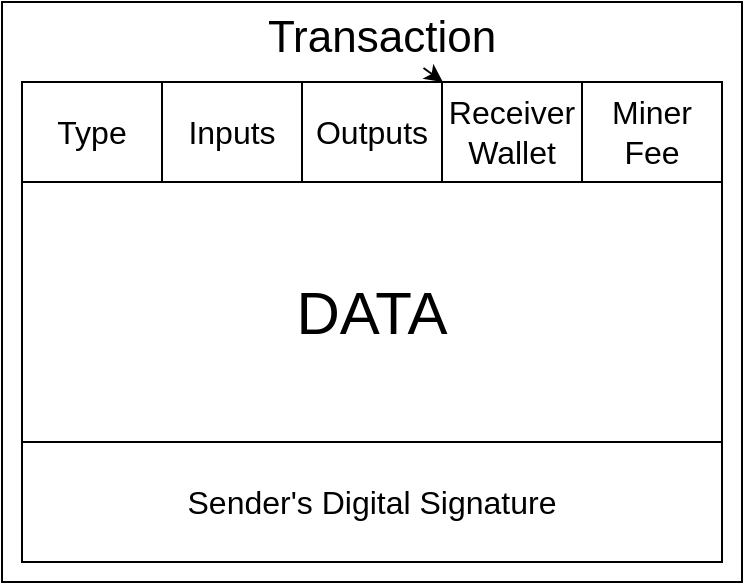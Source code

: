 <mxfile>
    <diagram id="r8jrAEpcWnGwujQfcr-e" name="Page-1">
        <mxGraphModel dx="1082" dy="617" grid="1" gridSize="10" guides="1" tooltips="1" connect="1" arrows="1" fold="1" page="1" pageScale="1" pageWidth="850" pageHeight="1100" math="0" shadow="0">
            <root>
                <mxCell id="0"/>
                <mxCell id="1" parent="0"/>
                <mxCell id="-0z9shVKl5nUomZbdwEb-21" value="" style="rounded=0;whiteSpace=wrap;html=1;" parent="1" vertex="1">
                    <mxGeometry x="300" y="180" width="370" height="290" as="geometry"/>
                </mxCell>
                <mxCell id="-0z9shVKl5nUomZbdwEb-18" value="&lt;span&gt;&lt;font style=&quot;font-size: 16px&quot;&gt;Sender's Digital Signature&lt;/font&gt;&lt;/span&gt;" style="rounded=0;whiteSpace=wrap;html=1;" parent="1" vertex="1">
                    <mxGeometry x="310" y="400" width="350" height="60" as="geometry"/>
                </mxCell>
                <mxCell id="-0z9shVKl5nUomZbdwEb-19" value="&lt;font style=&quot;font-size: 30px&quot;&gt;DATA&lt;/font&gt;" style="rounded=0;whiteSpace=wrap;html=1;" parent="1" vertex="1">
                    <mxGeometry x="310" y="270" width="350" height="130" as="geometry"/>
                </mxCell>
                <mxCell id="5" value="" style="edgeStyle=none;html=1;" edge="1" parent="1" source="-0z9shVKl5nUomZbdwEb-22" target="8-Gma42HzHuSdxEGjb_5-5">
                    <mxGeometry relative="1" as="geometry"/>
                </mxCell>
                <mxCell id="-0z9shVKl5nUomZbdwEb-22" value="&lt;font style=&quot;font-size: 22px;&quot;&gt;Transaction&lt;/font&gt;" style="text;html=1;strokeColor=none;fillColor=none;align=center;verticalAlign=middle;whiteSpace=wrap;rounded=0;fontSize=22;" parent="1" vertex="1">
                    <mxGeometry x="415" y="183" width="150" height="30" as="geometry"/>
                </mxCell>
                <mxCell id="8-Gma42HzHuSdxEGjb_5-3" value="Type" style="rounded=0;whiteSpace=wrap;html=1;fontSize=16;" parent="1" vertex="1">
                    <mxGeometry x="310" y="220" width="70" height="50" as="geometry"/>
                </mxCell>
                <mxCell id="8-Gma42HzHuSdxEGjb_5-4" value="Inputs" style="rounded=0;whiteSpace=wrap;html=1;fontSize=16;" parent="1" vertex="1">
                    <mxGeometry x="380" y="220" width="70" height="50" as="geometry"/>
                </mxCell>
                <mxCell id="8-Gma42HzHuSdxEGjb_5-5" value="Receiver&lt;br style=&quot;font-size: 16px;&quot;&gt;Wallet" style="rounded=0;whiteSpace=wrap;html=1;fontSize=16;" parent="1" vertex="1">
                    <mxGeometry x="520" y="220" width="70" height="50" as="geometry"/>
                </mxCell>
                <mxCell id="4" value="Miner Fee" style="rounded=0;whiteSpace=wrap;html=1;fontSize=16;" parent="1" vertex="1">
                    <mxGeometry x="590" y="220" width="70" height="50" as="geometry"/>
                </mxCell>
                <mxCell id="6" value="Outputs" style="rounded=0;whiteSpace=wrap;html=1;fontSize=16;" vertex="1" parent="1">
                    <mxGeometry x="450" y="220" width="70" height="50" as="geometry"/>
                </mxCell>
            </root>
        </mxGraphModel>
    </diagram>
</mxfile>